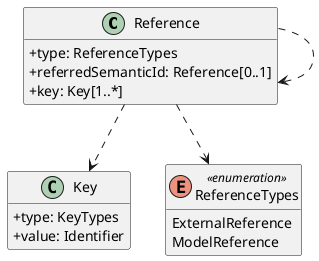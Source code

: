 @startuml
skinparam classAttributeIconSize 0
hide methods

class Reference {
  +type: ReferenceTypes
  +referredSemanticId: Reference[0..1]
  +key: Key[1..*]
}
class Key {
  +type: KeyTypes
  +value: Identifier
}
enum ReferenceTypes <<enumeration>> {
  ExternalReference
  ModelReference
}
Reference ..> ReferenceTypes
Reference ..> Reference
Reference ..> Key
@enduml